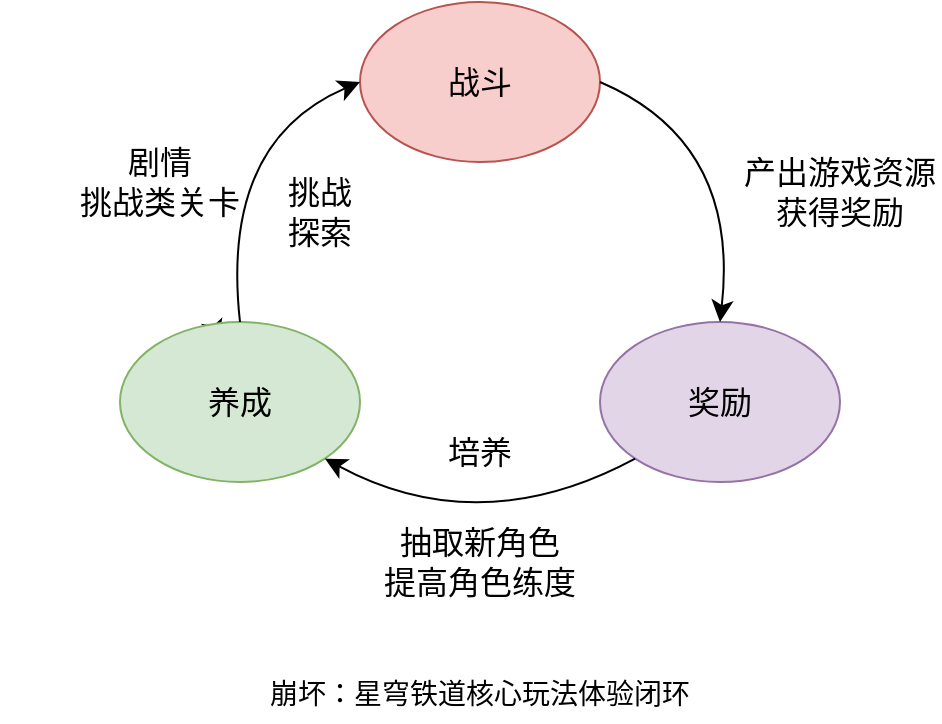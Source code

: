 <mxfile version="21.6.1" type="device">
  <diagram name="第 1 页" id="lkhF8kGGMReA-yPW7bC2">
    <mxGraphModel dx="1084" dy="662" grid="1" gridSize="10" guides="1" tooltips="1" connect="1" arrows="1" fold="1" page="0" pageScale="1" pageWidth="1169" pageHeight="1654" math="0" shadow="0">
      <root>
        <mxCell id="0" />
        <mxCell id="1" parent="0" />
        <mxCell id="8pr7RFlPT-eMuXhzLhur-2" value="战斗" style="ellipse;whiteSpace=wrap;html=1;fontSize=16;fillColor=#f8cecc;strokeColor=#b85450;" vertex="1" parent="1">
          <mxGeometry x="120" width="120" height="80" as="geometry" />
        </mxCell>
        <mxCell id="8pr7RFlPT-eMuXhzLhur-14" value="" style="edgeStyle=none;curved=1;rounded=0;orthogonalLoop=1;jettySize=auto;html=1;fontSize=12;startSize=8;endSize=8;" edge="1" parent="1" source="8pr7RFlPT-eMuXhzLhur-3" target="8pr7RFlPT-eMuXhzLhur-9">
          <mxGeometry relative="1" as="geometry" />
        </mxCell>
        <mxCell id="8pr7RFlPT-eMuXhzLhur-3" value="养成" style="ellipse;whiteSpace=wrap;html=1;fontSize=16;fillColor=#d5e8d4;strokeColor=#82b366;" vertex="1" parent="1">
          <mxGeometry y="160" width="120" height="80" as="geometry" />
        </mxCell>
        <mxCell id="8pr7RFlPT-eMuXhzLhur-5" value="挑战&lt;br&gt;探索" style="text;html=1;strokeColor=none;fillColor=none;align=center;verticalAlign=middle;whiteSpace=wrap;rounded=0;fontSize=16;" vertex="1" parent="1">
          <mxGeometry x="70" y="80" width="60" height="50" as="geometry" />
        </mxCell>
        <mxCell id="8pr7RFlPT-eMuXhzLhur-7" value="培养" style="text;html=1;strokeColor=none;fillColor=none;align=center;verticalAlign=middle;whiteSpace=wrap;rounded=0;fontSize=16;" vertex="1" parent="1">
          <mxGeometry x="150" y="210" width="60" height="30" as="geometry" />
        </mxCell>
        <mxCell id="8pr7RFlPT-eMuXhzLhur-8" value="&lt;font style=&quot;font-size: 14px;&quot;&gt;崩坏：星穹铁道核心玩法体验闭环&lt;/font&gt;" style="text;html=1;strokeColor=none;fillColor=none;align=center;verticalAlign=middle;whiteSpace=wrap;rounded=0;fontSize=16;" vertex="1" parent="1">
          <mxGeometry x="40" y="330" width="280" height="30" as="geometry" />
        </mxCell>
        <mxCell id="8pr7RFlPT-eMuXhzLhur-9" value="剧情&lt;br&gt;挑战类关卡" style="text;html=1;strokeColor=none;fillColor=none;align=center;verticalAlign=middle;whiteSpace=wrap;rounded=0;fontSize=16;" vertex="1" parent="1">
          <mxGeometry x="-60" y="10" width="160" height="160" as="geometry" />
        </mxCell>
        <mxCell id="8pr7RFlPT-eMuXhzLhur-11" value="奖励" style="ellipse;whiteSpace=wrap;html=1;fontSize=16;fillColor=#e1d5e7;strokeColor=#9673a6;" vertex="1" parent="1">
          <mxGeometry x="240" y="160" width="120" height="80" as="geometry" />
        </mxCell>
        <mxCell id="8pr7RFlPT-eMuXhzLhur-12" value="" style="endArrow=classic;html=1;rounded=0;fontSize=12;startSize=8;endSize=8;curved=1;entryX=1;entryY=1;entryDx=0;entryDy=0;exitX=0;exitY=1;exitDx=0;exitDy=0;" edge="1" parent="1" source="8pr7RFlPT-eMuXhzLhur-11" target="8pr7RFlPT-eMuXhzLhur-3">
          <mxGeometry width="50" height="50" relative="1" as="geometry">
            <mxPoint x="180" y="290" as="sourcePoint" />
            <mxPoint x="230" y="240" as="targetPoint" />
            <Array as="points">
              <mxPoint x="180" y="270" />
            </Array>
          </mxGeometry>
        </mxCell>
        <mxCell id="8pr7RFlPT-eMuXhzLhur-13" value="" style="endArrow=classic;html=1;rounded=0;fontSize=12;startSize=8;endSize=8;curved=1;exitX=0.5;exitY=0;exitDx=0;exitDy=0;entryX=0;entryY=0.5;entryDx=0;entryDy=0;" edge="1" parent="1" source="8pr7RFlPT-eMuXhzLhur-3" target="8pr7RFlPT-eMuXhzLhur-2">
          <mxGeometry width="50" height="50" relative="1" as="geometry">
            <mxPoint x="60" y="120" as="sourcePoint" />
            <mxPoint x="230" y="110" as="targetPoint" />
            <Array as="points">
              <mxPoint x="50" y="70" />
            </Array>
          </mxGeometry>
        </mxCell>
        <mxCell id="8pr7RFlPT-eMuXhzLhur-15" value="" style="endArrow=classic;html=1;rounded=0;fontSize=12;startSize=8;endSize=8;curved=1;exitX=1;exitY=0.5;exitDx=0;exitDy=0;entryX=0.5;entryY=0;entryDx=0;entryDy=0;" edge="1" parent="1" source="8pr7RFlPT-eMuXhzLhur-2" target="8pr7RFlPT-eMuXhzLhur-11">
          <mxGeometry width="50" height="50" relative="1" as="geometry">
            <mxPoint x="180" y="160" as="sourcePoint" />
            <mxPoint x="230" y="110" as="targetPoint" />
            <Array as="points">
              <mxPoint x="310" y="70" />
            </Array>
          </mxGeometry>
        </mxCell>
        <mxCell id="8pr7RFlPT-eMuXhzLhur-18" value="产出游戏资源&lt;br&gt;获得奖励" style="text;html=1;strokeColor=none;fillColor=none;align=center;verticalAlign=middle;whiteSpace=wrap;rounded=0;fontSize=16;" vertex="1" parent="1">
          <mxGeometry x="310" y="80" width="100" height="30" as="geometry" />
        </mxCell>
        <mxCell id="8pr7RFlPT-eMuXhzLhur-19" value="抽取新角色&lt;br&gt;提高角色练度" style="text;html=1;strokeColor=none;fillColor=none;align=center;verticalAlign=middle;whiteSpace=wrap;rounded=0;fontSize=16;" vertex="1" parent="1">
          <mxGeometry x="120" y="260" width="120" height="40" as="geometry" />
        </mxCell>
      </root>
    </mxGraphModel>
  </diagram>
</mxfile>
